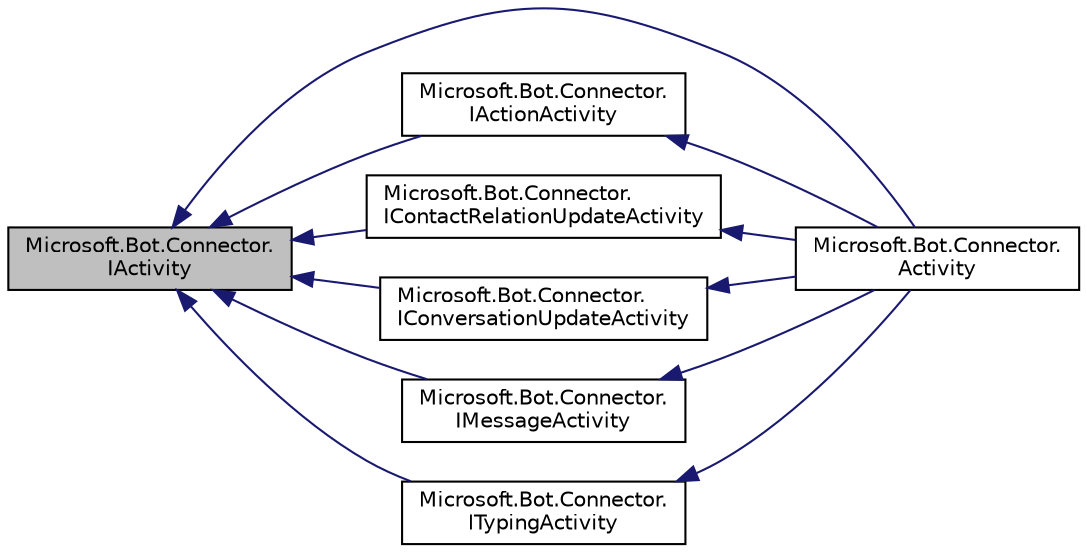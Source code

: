 digraph "Microsoft.Bot.Connector.IActivity"
{
  edge [fontname="Helvetica",fontsize="10",labelfontname="Helvetica",labelfontsize="10"];
  node [fontname="Helvetica",fontsize="10",shape=record];
  rankdir="LR";
  Node1 [label="Microsoft.Bot.Connector.\lIActivity",height=0.2,width=0.4,color="black", fillcolor="grey75", style="filled", fontcolor="black"];
  Node1 -> Node2 [dir="back",color="midnightblue",fontsize="10",style="solid",fontname="Helvetica"];
  Node2 [label="Microsoft.Bot.Connector.\lActivity",height=0.2,width=0.4,color="black", fillcolor="white", style="filled",URL="$dc/d2f/class_microsoft_1_1_bot_1_1_connector_1_1_activity.html"];
  Node1 -> Node3 [dir="back",color="midnightblue",fontsize="10",style="solid",fontname="Helvetica"];
  Node3 [label="Microsoft.Bot.Connector.\lIActionActivity",height=0.2,width=0.4,color="black", fillcolor="white", style="filled",URL="$dd/d38/interface_microsoft_1_1_bot_1_1_connector_1_1_i_action_activity.html",tooltip="User took action on a message (button click) "];
  Node3 -> Node2 [dir="back",color="midnightblue",fontsize="10",style="solid",fontname="Helvetica"];
  Node1 -> Node4 [dir="back",color="midnightblue",fontsize="10",style="solid",fontname="Helvetica"];
  Node4 [label="Microsoft.Bot.Connector.\lIContactRelationUpdateActivity",height=0.2,width=0.4,color="black", fillcolor="white", style="filled",URL="$d7/d39/interface_microsoft_1_1_bot_1_1_connector_1_1_i_contact_relation_update_activity.html",tooltip="Someone has updated their contact list "];
  Node4 -> Node2 [dir="back",color="midnightblue",fontsize="10",style="solid",fontname="Helvetica"];
  Node1 -> Node5 [dir="back",color="midnightblue",fontsize="10",style="solid",fontname="Helvetica"];
  Node5 [label="Microsoft.Bot.Connector.\lIConversationUpdateActivity",height=0.2,width=0.4,color="black", fillcolor="white", style="filled",URL="$dc/ddf/interface_microsoft_1_1_bot_1_1_connector_1_1_i_conversation_update_activity.html",tooltip="The Properties of a conversation are different "];
  Node5 -> Node2 [dir="back",color="midnightblue",fontsize="10",style="solid",fontname="Helvetica"];
  Node1 -> Node6 [dir="back",color="midnightblue",fontsize="10",style="solid",fontname="Helvetica"];
  Node6 [label="Microsoft.Bot.Connector.\lIMessageActivity",height=0.2,width=0.4,color="black", fillcolor="white", style="filled",URL="$d1/de8/interface_microsoft_1_1_bot_1_1_connector_1_1_i_message_activity.html",tooltip="Someone has added a message to the conversation "];
  Node6 -> Node2 [dir="back",color="midnightblue",fontsize="10",style="solid",fontname="Helvetica"];
  Node1 -> Node7 [dir="back",color="midnightblue",fontsize="10",style="solid",fontname="Helvetica"];
  Node7 [label="Microsoft.Bot.Connector.\lITypingActivity",height=0.2,width=0.4,color="black", fillcolor="white", style="filled",URL="$d8/d45/interface_microsoft_1_1_bot_1_1_connector_1_1_i_typing_activity.html",tooltip="The From address is typing "];
  Node7 -> Node2 [dir="back",color="midnightblue",fontsize="10",style="solid",fontname="Helvetica"];
}
